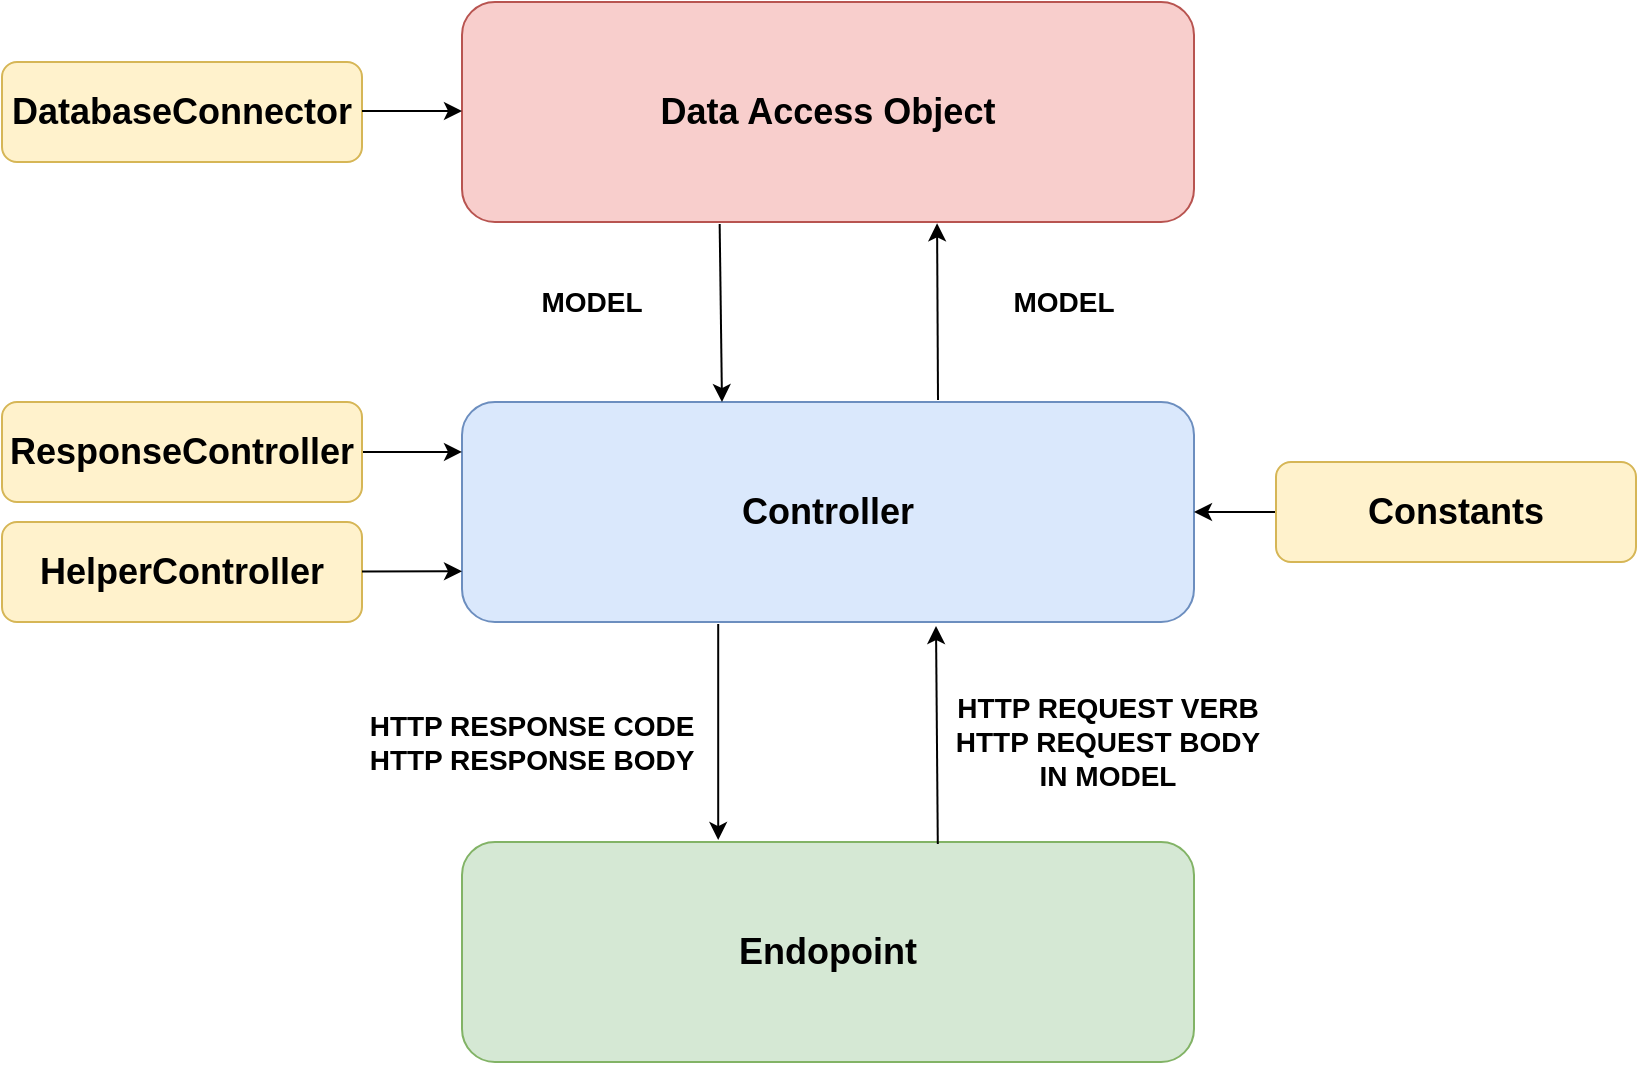 <mxfile version="14.6.8" type="device"><diagram id="2l2lmwOABxqsLYF1CSUt" name="Page-1"><mxGraphModel dx="1182" dy="707" grid="1" gridSize="10" guides="1" tooltips="1" connect="1" arrows="1" fold="1" page="1" pageScale="1" pageWidth="827" pageHeight="1169" math="0" shadow="0"><root><mxCell id="0"/><mxCell id="1" parent="0"/><mxCell id="mCLIKx6tbS2rmFikqQof-16" style="edgeStyle=none;rounded=0;orthogonalLoop=1;jettySize=auto;html=1;fontFamily=Helvetica;fontSize=18;fontColor=#00CC00;entryX=0.649;entryY=1.006;entryDx=0;entryDy=0;entryPerimeter=0;" edge="1" parent="1" target="mCLIKx6tbS2rmFikqQof-3"><mxGeometry relative="1" as="geometry"><mxPoint x="478" y="299" as="sourcePoint"/><mxPoint x="479" y="241" as="targetPoint"/></mxGeometry></mxCell><mxCell id="mCLIKx6tbS2rmFikqQof-1" value="Controller" style="rounded=1;whiteSpace=wrap;html=1;fillColor=#dae8fc;strokeColor=#6c8ebf;perimeterSpacing=0;fontSize=18;fontStyle=1;fontFamily=Helvetica;" vertex="1" parent="1"><mxGeometry x="240" y="300" width="366" height="110" as="geometry"/></mxCell><mxCell id="mCLIKx6tbS2rmFikqQof-3" value="Data Access Object" style="rounded=1;whiteSpace=wrap;html=1;fillColor=#f8cecc;strokeColor=#b85450;perimeterSpacing=0;fontSize=18;fontStyle=1;fontFamily=Helvetica;" vertex="1" parent="1"><mxGeometry x="240" y="100" width="366" height="110" as="geometry"/></mxCell><mxCell id="mCLIKx6tbS2rmFikqQof-4" value="Endopoint" style="rounded=1;whiteSpace=wrap;html=1;fillColor=#d5e8d4;strokeColor=#82b366;perimeterSpacing=0;fontSize=18;fontStyle=1;fontFamily=Helvetica;" vertex="1" parent="1"><mxGeometry x="240" y="520" width="366" height="110" as="geometry"/></mxCell><mxCell id="mCLIKx6tbS2rmFikqQof-5" value="" style="endArrow=classic;html=1;fontFamily=Helvetica;fontSize=18;exitX=0.65;exitY=0.009;exitDx=0;exitDy=0;exitPerimeter=0;" edge="1" parent="1" source="mCLIKx6tbS2rmFikqQof-4"><mxGeometry width="50" height="50" relative="1" as="geometry"><mxPoint x="390" y="490" as="sourcePoint"/><mxPoint x="477" y="412" as="targetPoint"/></mxGeometry></mxCell><mxCell id="mCLIKx6tbS2rmFikqQof-7" value="HTTP REQUEST VERB&lt;br style=&quot;font-size: 14px&quot;&gt;HTTP REQUEST BODY&lt;br&gt;IN MODEL" style="text;html=1;strokeColor=none;fillColor=none;align=center;verticalAlign=middle;whiteSpace=wrap;rounded=0;fontFamily=Helvetica;fontSize=14;fontStyle=1" vertex="1" parent="1"><mxGeometry x="476" y="430" width="174" height="80" as="geometry"/></mxCell><mxCell id="mCLIKx6tbS2rmFikqQof-8" value="" style="endArrow=classic;html=1;fontFamily=Helvetica;fontSize=18;exitX=0.35;exitY=1.009;exitDx=0;exitDy=0;exitPerimeter=0;entryX=0.35;entryY=-0.009;entryDx=0;entryDy=0;entryPerimeter=0;" edge="1" parent="1" source="mCLIKx6tbS2rmFikqQof-1" target="mCLIKx6tbS2rmFikqQof-4"><mxGeometry width="50" height="50" relative="1" as="geometry"><mxPoint x="430" y="430" as="sourcePoint"/><mxPoint x="368" y="510" as="targetPoint"/></mxGeometry></mxCell><mxCell id="mCLIKx6tbS2rmFikqQof-9" value="HTTP RESPONSE CODE&lt;br style=&quot;font-size: 14px&quot;&gt;HTTP RESPONSE BODY" style="text;html=1;strokeColor=none;fillColor=none;align=center;verticalAlign=middle;whiteSpace=wrap;rounded=0;fontFamily=Helvetica;fontSize=14;fontStyle=1" vertex="1" parent="1"><mxGeometry x="190" y="425" width="170" height="90" as="geometry"/></mxCell><mxCell id="mCLIKx6tbS2rmFikqQof-13" style="rounded=0;orthogonalLoop=1;jettySize=auto;html=1;fontFamily=Helvetica;fontSize=18;fontColor=#00CC00;exitX=1;exitY=0.5;exitDx=0;exitDy=0;entryX=0;entryY=0.227;entryDx=0;entryDy=0;entryPerimeter=0;" edge="1" parent="1" source="mCLIKx6tbS2rmFikqQof-10" target="mCLIKx6tbS2rmFikqQof-1"><mxGeometry relative="1" as="geometry"><mxPoint x="230" y="300" as="targetPoint"/></mxGeometry></mxCell><mxCell id="mCLIKx6tbS2rmFikqQof-10" value="ResponseController" style="rounded=1;whiteSpace=wrap;html=1;fillColor=#fff2cc;strokeColor=#d6b656;perimeterSpacing=0;fontSize=18;fontStyle=1;fontFamily=Helvetica;" vertex="1" parent="1"><mxGeometry x="10" y="300" width="180" height="50" as="geometry"/></mxCell><mxCell id="mCLIKx6tbS2rmFikqQof-11" value="HelperController" style="rounded=1;whiteSpace=wrap;html=1;fillColor=#fff2cc;strokeColor=#d6b656;perimeterSpacing=0;fontSize=18;fontStyle=1;fontFamily=Helvetica;" vertex="1" parent="1"><mxGeometry x="10" y="360" width="180" height="50" as="geometry"/></mxCell><mxCell id="mCLIKx6tbS2rmFikqQof-14" style="rounded=0;orthogonalLoop=1;jettySize=auto;html=1;fontFamily=Helvetica;fontSize=18;fontColor=#00CC00;exitX=1;exitY=0.5;exitDx=0;exitDy=0;entryX=0;entryY=0.227;entryDx=0;entryDy=0;entryPerimeter=0;" edge="1" parent="1"><mxGeometry relative="1" as="geometry"><mxPoint x="190" y="384.69" as="sourcePoint"/><mxPoint x="240" y="384.66" as="targetPoint"/></mxGeometry></mxCell><mxCell id="mCLIKx6tbS2rmFikqQof-17" value="" style="endArrow=classic;html=1;fontFamily=Helvetica;fontSize=18;exitX=0.352;exitY=1.009;exitDx=0;exitDy=0;exitPerimeter=0;" edge="1" parent="1" source="mCLIKx6tbS2rmFikqQof-3"><mxGeometry width="50" height="50" relative="1" as="geometry"><mxPoint x="360" y="220" as="sourcePoint"/><mxPoint x="370" y="300" as="targetPoint"/></mxGeometry></mxCell><mxCell id="mCLIKx6tbS2rmFikqQof-18" value="MODEL" style="text;html=1;strokeColor=none;fillColor=none;align=center;verticalAlign=middle;whiteSpace=wrap;rounded=0;fontFamily=Helvetica;fontSize=14;fontStyle=1" vertex="1" parent="1"><mxGeometry x="476" y="210" width="130" height="80" as="geometry"/></mxCell><mxCell id="mCLIKx6tbS2rmFikqQof-19" value="MODEL" style="text;html=1;strokeColor=none;fillColor=none;align=center;verticalAlign=middle;whiteSpace=wrap;rounded=0;fontFamily=Helvetica;fontSize=14;fontStyle=1" vertex="1" parent="1"><mxGeometry x="240" y="210" width="130" height="80" as="geometry"/></mxCell><mxCell id="mCLIKx6tbS2rmFikqQof-20" value="DatabaseConnector" style="rounded=1;whiteSpace=wrap;html=1;fillColor=#fff2cc;strokeColor=#d6b656;perimeterSpacing=0;fontSize=18;fontStyle=1;fontFamily=Helvetica;" vertex="1" parent="1"><mxGeometry x="10" y="130" width="180" height="50" as="geometry"/></mxCell><mxCell id="mCLIKx6tbS2rmFikqQof-21" style="rounded=0;orthogonalLoop=1;jettySize=auto;html=1;fontFamily=Helvetica;fontSize=18;fontColor=#00CC00;exitX=1;exitY=0.5;exitDx=0;exitDy=0;entryX=0;entryY=0.227;entryDx=0;entryDy=0;entryPerimeter=0;" edge="1" parent="1"><mxGeometry relative="1" as="geometry"><mxPoint x="190" y="154.53" as="sourcePoint"/><mxPoint x="240" y="154.5" as="targetPoint"/></mxGeometry></mxCell><mxCell id="mCLIKx6tbS2rmFikqQof-23" style="edgeStyle=none;rounded=0;orthogonalLoop=1;jettySize=auto;html=1;entryX=1;entryY=0.5;entryDx=0;entryDy=0;fontFamily=Helvetica;fontSize=14;fontColor=#000000;" edge="1" parent="1" source="mCLIKx6tbS2rmFikqQof-22" target="mCLIKx6tbS2rmFikqQof-1"><mxGeometry relative="1" as="geometry"/></mxCell><mxCell id="mCLIKx6tbS2rmFikqQof-22" value="Constants" style="rounded=1;whiteSpace=wrap;html=1;fillColor=#fff2cc;strokeColor=#d6b656;perimeterSpacing=0;fontSize=18;fontStyle=1;fontFamily=Helvetica;" vertex="1" parent="1"><mxGeometry x="647" y="330" width="180" height="50" as="geometry"/></mxCell></root></mxGraphModel></diagram></mxfile>